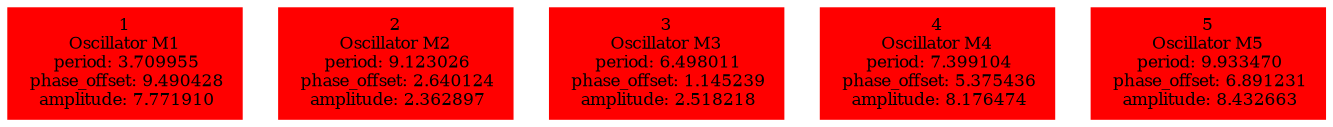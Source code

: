  digraph g{ forcelabels=true;
1 [label=<1<BR />Oscillator M1<BR /> period: 3.709955<BR /> phase_offset: 9.490428<BR /> amplitude: 7.771910>, shape=box,color=red,style=filled,fontsize=8];2 [label=<2<BR />Oscillator M2<BR /> period: 9.123026<BR /> phase_offset: 2.640124<BR /> amplitude: 2.362897>, shape=box,color=red,style=filled,fontsize=8];3 [label=<3<BR />Oscillator M3<BR /> period: 6.498011<BR /> phase_offset: 1.145239<BR /> amplitude: 2.518218>, shape=box,color=red,style=filled,fontsize=8];4 [label=<4<BR />Oscillator M4<BR /> period: 7.399104<BR /> phase_offset: 5.375436<BR /> amplitude: 8.176474>, shape=box,color=red,style=filled,fontsize=8];5 [label=<5<BR />Oscillator M5<BR /> period: 9.933470<BR /> phase_offset: 6.891231<BR /> amplitude: 8.432663>, shape=box,color=red,style=filled,fontsize=8]; }
